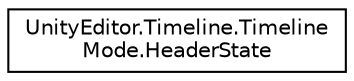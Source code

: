 digraph "Graphical Class Hierarchy"
{
 // LATEX_PDF_SIZE
  edge [fontname="Helvetica",fontsize="10",labelfontname="Helvetica",labelfontsize="10"];
  node [fontname="Helvetica",fontsize="10",shape=record];
  rankdir="LR";
  Node0 [label="UnityEditor.Timeline.Timeline\lMode.HeaderState",height=0.2,width=0.4,color="black", fillcolor="white", style="filled",URL="$struct_unity_editor_1_1_timeline_1_1_timeline_mode_1_1_header_state.html",tooltip=" "];
}
